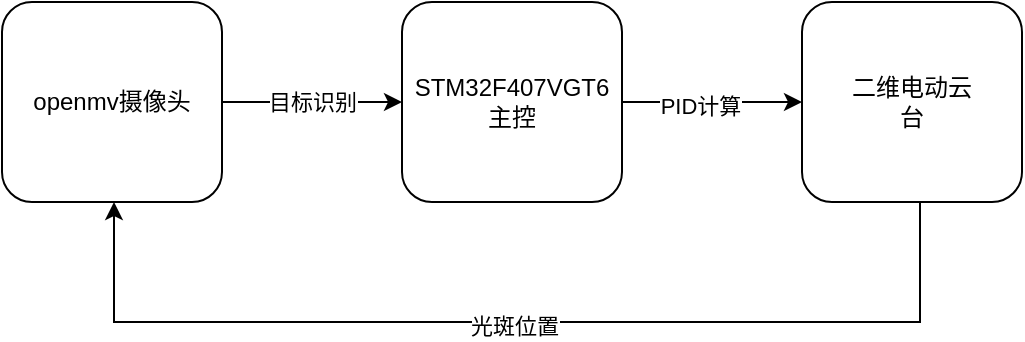 <mxfile version="21.6.3" type="github">
  <diagram name="第 1 页" id="8E7vXNUJTsxUr_ukJdaj">
    <mxGraphModel dx="1042" dy="578" grid="1" gridSize="10" guides="1" tooltips="1" connect="1" arrows="1" fold="1" page="1" pageScale="1" pageWidth="827" pageHeight="1169" math="0" shadow="0">
      <root>
        <mxCell id="0" />
        <mxCell id="1" parent="0" />
        <mxCell id="dsSLJj7E-vDmjt7iSdzb-3" value="目标识别" style="edgeStyle=orthogonalEdgeStyle;rounded=0;orthogonalLoop=1;jettySize=auto;html=1;" edge="1" parent="1" source="dsSLJj7E-vDmjt7iSdzb-1" target="dsSLJj7E-vDmjt7iSdzb-2">
          <mxGeometry relative="1" as="geometry" />
        </mxCell>
        <mxCell id="dsSLJj7E-vDmjt7iSdzb-1" value="openmv摄像头" style="rounded=1;whiteSpace=wrap;html=1;" vertex="1" parent="1">
          <mxGeometry x="190" y="250" width="110" height="100" as="geometry" />
        </mxCell>
        <mxCell id="dsSLJj7E-vDmjt7iSdzb-5" value="" style="edgeStyle=orthogonalEdgeStyle;rounded=0;orthogonalLoop=1;jettySize=auto;html=1;" edge="1" parent="1" source="dsSLJj7E-vDmjt7iSdzb-2" target="dsSLJj7E-vDmjt7iSdzb-4">
          <mxGeometry relative="1" as="geometry" />
        </mxCell>
        <mxCell id="dsSLJj7E-vDmjt7iSdzb-10" value="PID计算" style="edgeLabel;html=1;align=center;verticalAlign=middle;resizable=0;points=[];" vertex="1" connectable="0" parent="dsSLJj7E-vDmjt7iSdzb-5">
          <mxGeometry x="-0.13" y="-2" relative="1" as="geometry">
            <mxPoint as="offset" />
          </mxGeometry>
        </mxCell>
        <mxCell id="dsSLJj7E-vDmjt7iSdzb-2" value="STM32F407VGT6&lt;br&gt;主控" style="whiteSpace=wrap;html=1;rounded=1;" vertex="1" parent="1">
          <mxGeometry x="390" y="250" width="110" height="100" as="geometry" />
        </mxCell>
        <mxCell id="dsSLJj7E-vDmjt7iSdzb-4" value="二维电动云台" style="whiteSpace=wrap;html=1;rounded=1;fontSize=12;spacingLeft=20;spacingRight=20;" vertex="1" parent="1">
          <mxGeometry x="590" y="250" width="110" height="100" as="geometry" />
        </mxCell>
        <mxCell id="dsSLJj7E-vDmjt7iSdzb-9" style="edgeStyle=orthogonalEdgeStyle;rounded=0;orthogonalLoop=1;jettySize=auto;html=1;entryX=0.5;entryY=1;entryDx=0;entryDy=0;" edge="1" parent="1">
          <mxGeometry relative="1" as="geometry">
            <mxPoint x="246" y="350" as="targetPoint" />
            <mxPoint x="649" y="350" as="sourcePoint" />
            <Array as="points">
              <mxPoint x="649" y="410" />
              <mxPoint x="246" y="410" />
            </Array>
          </mxGeometry>
        </mxCell>
        <mxCell id="dsSLJj7E-vDmjt7iSdzb-13" value="光斑位置" style="edgeLabel;html=1;align=center;verticalAlign=middle;resizable=0;points=[];" vertex="1" connectable="0" parent="dsSLJj7E-vDmjt7iSdzb-9">
          <mxGeometry x="0.008" y="2" relative="1" as="geometry">
            <mxPoint as="offset" />
          </mxGeometry>
        </mxCell>
      </root>
    </mxGraphModel>
  </diagram>
</mxfile>
